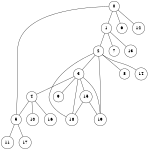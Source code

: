 digraph {
    graph [bb="0,0,495.65,493.78";overlap=true;size="1!";splines=spline]
    node [height=0.5;shape=circle]
    edge [arrowsize=0]
    0 [pos="384.5,475.78";width=0.5]
    1 [pos="357.5,401.63";width=0.5]
    0 -> 1 [pos="e,363.57,418.85 378.51,458.77 374.1,446.99 368.12,431.02 363.67,419.13"]
    6 [pos="411.5,401.63";width=0.5]
    0 -> 6 [pos="e,405.43,418.85 390.49,458.77 394.9,446.99 400.87,431.02 405.32,419.13"]
    12 [height=0.55967;pos="467.5,401.63";width=0.55967]
    0 -> 12 [pos="e,452.8,415.41 397.83,463.19 412.75,450.22 436.85,429.27 452.43,415.73"]
    2 [pos="330.5,325.33";width=0.5]
    1 -> 2 [pos="e,336.35,342.42 351.64,384.51 347.15,372.14 340.97,355.15 336.45,342.72"]
    7 [pos="384.5,325.33";width=0.5]
    1 -> 7 [pos="e,378.65,342.42 363.36,384.51 367.85,372.14 374.03,355.15 378.54,342.72"]
    13 [height=0.55967;pos="440.5,325.33";width=0.55967]
    1 -> 13 [pos="e,425.95,339.36 370.47,389.02 385.4,375.66 409.87,353.75 425.58,339.69"]
    3 [pos="263.5,249.04";width=0.5]
    2 -> 3 [pos="e,275.26,263.08 318.83,311.39 306.7,297.94 287.81,277 275.55,263.4"]
    8 [pos="419.5,249.04";width=0.5]
    2 -> 8 [pos="e,406.15,261.18 344.02,313.05 360.71,299.11 388.95,275.54 405.75,261.51"]
    14 [height=0.55967;pos="475.5,249.04";width=0.55967]
    2 -> 14 [pos="e,459.28,261.56 344.39,313.55 348.48,310.63 353.06,307.61 357.5,305.19 394.93,284.71 408.73,289.04 446.5,269.19 450.64,267.01 454.93,\\\n264.4 458.9,261.81"]
    18 [height=0.55967;pos="239.5,96.445";width=0.55967]
    2 -> 18 [pos="e,221.18,105.3 313.92,317.87 277.75,302.66 192.9,260.73 166.5,192.89 160,176.2 158.52,168.63 166.5,152.59 177.74,130.02 203.11,114.24 \\\n220.76,105.5"]
    19 [height=0.55967;pos="335.5,96.445";width=0.55967]
    2 -> 19 [pos="e,335.94,116.84 331.52,307.33 332.98,282.28 335.56,234 336.5,192.89 336.91,174.98 336.66,170.5 336.5,152.59 336.39,140.81 336.16,\\\n127.62 335.94,117.09"]
    4 [pos="101.5,172.74";width=0.5]
    3 -> 4 [pos="e,117.56,181.11 247.37,240.64 216.44,226.46 149.09,195.57 117.92,181.27"]
    9 [pos="193.5,172.74";width=0.5]
    3 -> 9 [pos="e,205.67,186.66 251.62,235.43 238.93,221.96 218.89,200.69 205.97,186.98"]
    15 [height=0.55967;pos="287.5,172.74";width=0.55967]
    3 -> 15 [pos="e,281.6,192.01 268.82,231.55 272.58,219.93 277.61,204.35 281.51,192.29"]
    5 [pos="48.498,96.445";width=0.5]
    4 -> 5 [pos="e,58.506,111.47 91.279,157.42 81.908,144.28 68.101,124.92 58.727,111.78"]
    10 [height=0.55967;pos="104.5,96.445";width=0.55967]
    4 -> 10 [pos="e,103.72,116.67 102.19,154.51 102.65,143.28 103.24,128.61 103.71,116.95"]
    16 [height=0.55967;pos="162.5,96.445";width=0.55967]
    4 -> 16 [pos="e,150.12,112.52 112.69,158.11 123.2,145.31 138.91,126.18 149.86,112.83"]
    5 -> 0 [pos="e,366.23,475.02 49.439,114.6 50.887,142.55 53.498,199.64 53.498,248.04 53.498,326.33 53.498,326.33 53.498,326.33 53.498,464.3 295.89,\\\n474.85 365.82,475.02"]
    11 [height=0.54162;pos="19.498,20.148";width=0.54162]
    5 -> 11 [pos="e,26.284,38.534 42.206,79.323 37.545,67.382 31.197,51.119 26.397,38.823"]
    17 [height=0.55967;pos="77.498,20.148";width=0.55967]
    5 -> 17 [pos="e,70.506,39.061 54.791,79.323 59.386,67.552 65.62,51.579 70.394,39.349"]
    15 -> 18 [pos="e,250.12,113.89 276.85,155.25 268.95,143.04 258.24,126.45 250.31,114.18"]
    15 -> 19 [pos="e,324.88,113.89 298.15,155.25 306.04,143.04 316.76,126.45 324.69,114.18"]
    18 -> 3 [pos="e,260.79,231.06 242.53,116.49 247.24,145.99 256.21,202.31 260.74,230.72"]
    19 -> 3 [pos="e,277.53,237.38 334.82,116.79 333.41,136.85 329.16,168.62 316.5,192.89 307.11,210.88 290.05,227.04 277.82,237.15"]
    }
